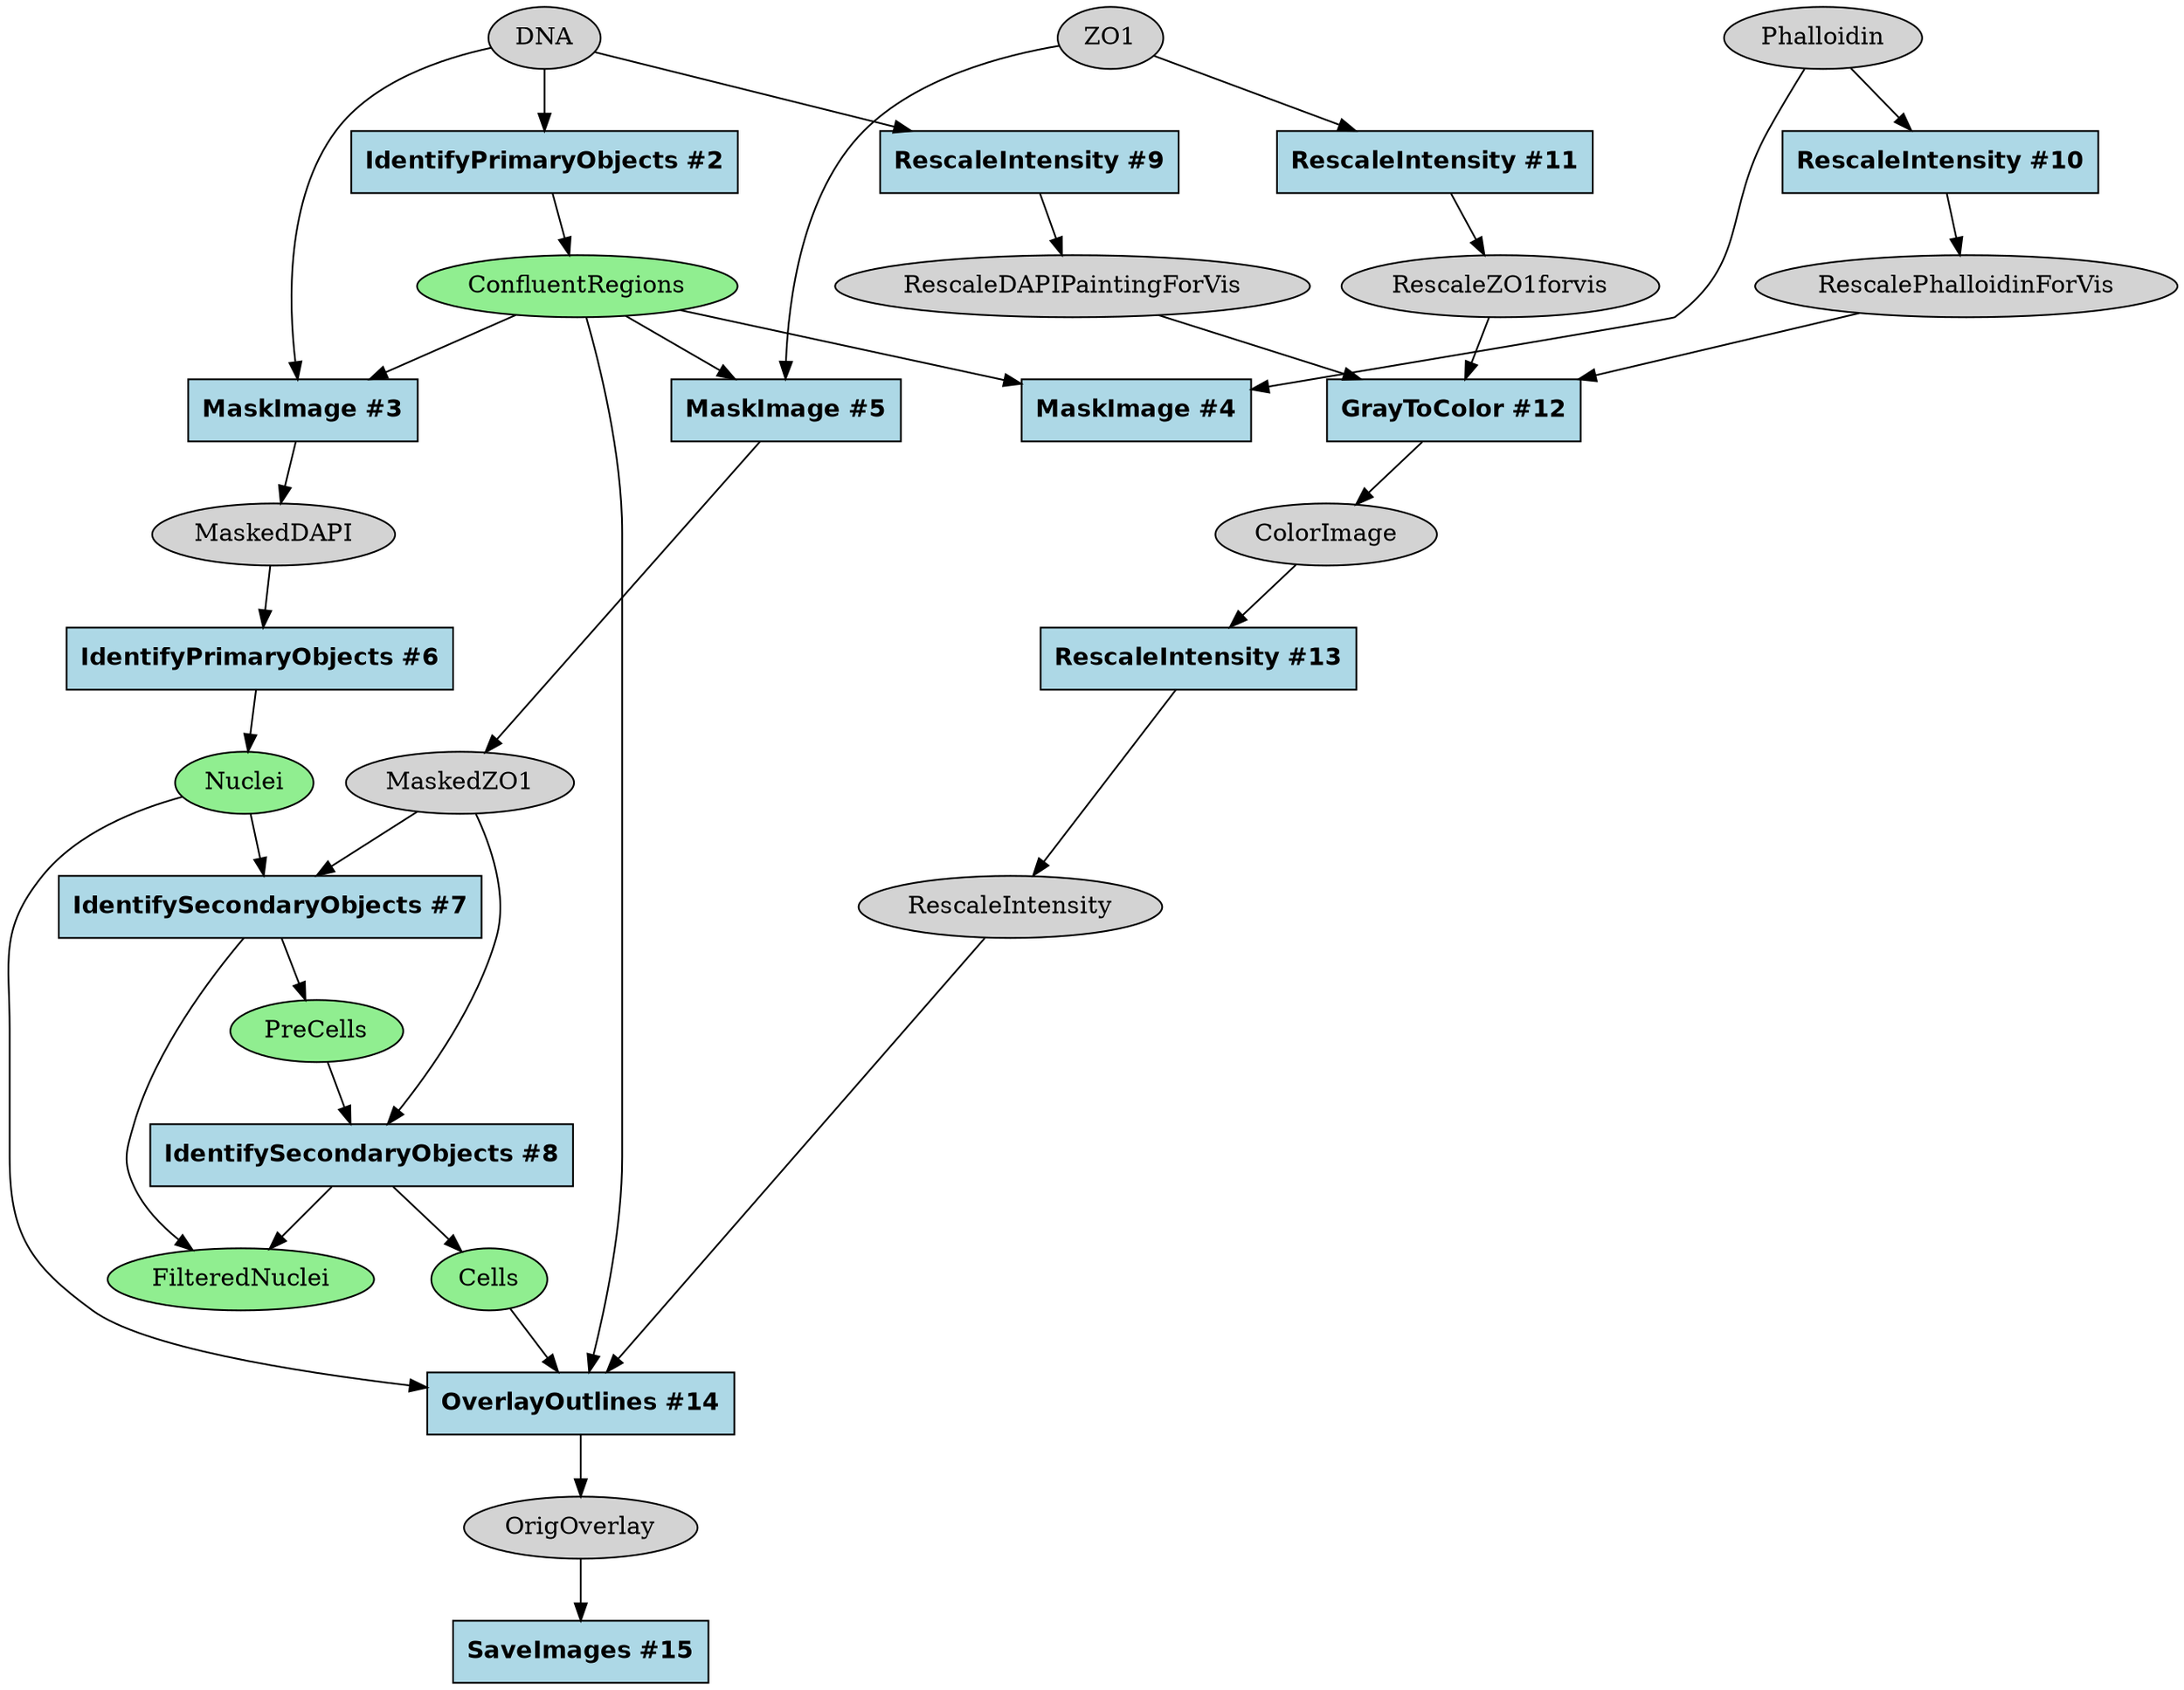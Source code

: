 strict digraph {
GrayToColor_d1a21ac6 [type=module, label="GrayToColor #12", module_name=GrayToColor, module_num=12, original_num=12, stable_id="GrayToColor_d1a21ac6", enabled=True, shape=box, style=filled, fontname="Helvetica-Bold", fillcolor=lightblue];
IdentifyPrimaryObjects_2a46ae0b [type=module, label="IdentifyPrimaryObjects #2", module_name=IdentifyPrimaryObjects, module_num=2, original_num=2, stable_id="IdentifyPrimaryObjects_2a46ae0b", enabled=True, shape=box, style=filled, fontname="Helvetica-Bold", fillcolor=lightblue];
IdentifyPrimaryObjects_4c20beda [type=module, label="IdentifyPrimaryObjects #6", module_name=IdentifyPrimaryObjects, module_num=6, original_num=6, stable_id="IdentifyPrimaryObjects_4c20beda", enabled=True, shape=box, style=filled, fontname="Helvetica-Bold", fillcolor=lightblue];
IdentifySecondaryObjects_7ee30c54 [type=module, label="IdentifySecondaryObjects #8", module_name=IdentifySecondaryObjects, module_num=8, original_num=8, stable_id="IdentifySecondaryObjects_7ee30c54", enabled=True, shape=box, style=filled, fontname="Helvetica-Bold", fillcolor=lightblue];
IdentifySecondaryObjects_e49539f5 [type=module, label="IdentifySecondaryObjects #7", module_name=IdentifySecondaryObjects, module_num=7, original_num=7, stable_id="IdentifySecondaryObjects_e49539f5", enabled=True, shape=box, style=filled, fontname="Helvetica-Bold", fillcolor=lightblue];
MaskImage_15781b3c [type=module, label="MaskImage #4", module_name=MaskImage, module_num=4, original_num=4, stable_id="MaskImage_15781b3c", enabled=True, shape=box, style=filled, fontname="Helvetica-Bold", fillcolor=lightblue];
MaskImage_3d148662 [type=module, label="MaskImage #3", module_name=MaskImage, module_num=3, original_num=3, stable_id="MaskImage_3d148662", enabled=True, shape=box, style=filled, fontname="Helvetica-Bold", fillcolor=lightblue];
MaskImage_6a245811 [type=module, label="MaskImage #5", module_name=MaskImage, module_num=5, original_num=5, stable_id="MaskImage_6a245811", enabled=True, shape=box, style=filled, fontname="Helvetica-Bold", fillcolor=lightblue];
OverlayOutlines_e700eb17 [type=module, label="OverlayOutlines #14", module_name=OverlayOutlines, module_num=14, original_num=14, stable_id="OverlayOutlines_e700eb17", enabled=True, shape=box, style=filled, fontname="Helvetica-Bold", fillcolor=lightblue];
RescaleIntensity_3e52e236 [type=module, label="RescaleIntensity #11", module_name=RescaleIntensity, module_num=11, original_num=11, stable_id="RescaleIntensity_3e52e236", enabled=True, shape=box, style=filled, fontname="Helvetica-Bold", fillcolor=lightblue];
RescaleIntensity_4210b283 [type=module, label="RescaleIntensity #9", module_name=RescaleIntensity, module_num=9, original_num=9, stable_id="RescaleIntensity_4210b283", enabled=True, shape=box, style=filled, fontname="Helvetica-Bold", fillcolor=lightblue];
RescaleIntensity_5d3ba968 [type=module, label="RescaleIntensity #13", module_name=RescaleIntensity, module_num=13, original_num=13, stable_id="RescaleIntensity_5d3ba968", enabled=True, shape=box, style=filled, fontname="Helvetica-Bold", fillcolor=lightblue];
RescaleIntensity_5da0ec4a [type=module, label="RescaleIntensity #10", module_name=RescaleIntensity, module_num=10, original_num=10, stable_id="RescaleIntensity_5da0ec4a", enabled=True, shape=box, style=filled, fontname="Helvetica-Bold", fillcolor=lightblue];
SaveImages_491701a3 [type=module, label="SaveImages #15", module_name=SaveImages, module_num=15, original_num=15, stable_id="SaveImages_491701a3", enabled=True, shape=box, style=filled, fontname="Helvetica-Bold", fillcolor=lightblue];
image__ColorImage [type=image, label=ColorImage, shape=ellipse, style=filled, fillcolor=lightgray];
image__DNA [type=image, label=DNA, shape=ellipse, style=filled, fillcolor=lightgray];
image__MaskedDAPI [type=image, label=MaskedDAPI, shape=ellipse, style=filled, fillcolor=lightgray];
image__MaskedZO1 [type=image, label=MaskedZO1, shape=ellipse, style=filled, fillcolor=lightgray];
image__OrigOverlay [type=image, label=OrigOverlay, shape=ellipse, style=filled, fillcolor=lightgray];
image__Phalloidin [type=image, label=Phalloidin, shape=ellipse, style=filled, fillcolor=lightgray];
image__RescaleDAPIPaintingForVis [type=image, label=RescaleDAPIPaintingForVis, shape=ellipse, style=filled, fillcolor=lightgray];
image__RescaleIntensity [type=image, label=RescaleIntensity, shape=ellipse, style=filled, fillcolor=lightgray];
image__RescalePhalloidinForVis [type=image, label=RescalePhalloidinForVis, shape=ellipse, style=filled, fillcolor=lightgray];
image__RescaleZO1forvis [type=image, label=RescaleZO1forvis, shape=ellipse, style=filled, fillcolor=lightgray];
image__ZO1 [type=image, label=ZO1, shape=ellipse, style=filled, fillcolor=lightgray];
object__Cells [type=object, label=Cells, shape=ellipse, style=filled, fillcolor=lightgreen];
object__ConfluentRegions [type=object, label=ConfluentRegions, shape=ellipse, style=filled, fillcolor=lightgreen];
object__FilteredNuclei [type=object, label=FilteredNuclei, shape=ellipse, style=filled, fillcolor=lightgreen];
object__Nuclei [type=object, label=Nuclei, shape=ellipse, style=filled, fillcolor=lightgreen];
object__PreCells [type=object, label=PreCells, shape=ellipse, style=filled, fillcolor=lightgreen];
GrayToColor_d1a21ac6 -> image__ColorImage [type="image_output"];
IdentifyPrimaryObjects_2a46ae0b -> object__ConfluentRegions [type="object_output"];
IdentifyPrimaryObjects_4c20beda -> object__Nuclei [type="object_output"];
IdentifySecondaryObjects_7ee30c54 -> object__Cells [type="object_output"];
IdentifySecondaryObjects_7ee30c54 -> object__FilteredNuclei [type="object_output"];
IdentifySecondaryObjects_e49539f5 -> object__FilteredNuclei [type="object_output"];
IdentifySecondaryObjects_e49539f5 -> object__PreCells [type="object_output"];
MaskImage_3d148662 -> image__MaskedDAPI [type="image_output"];
MaskImage_6a245811 -> image__MaskedZO1 [type="image_output"];
OverlayOutlines_e700eb17 -> image__OrigOverlay [type="image_output"];
RescaleIntensity_3e52e236 -> image__RescaleZO1forvis [type="image_output"];
RescaleIntensity_4210b283 -> image__RescaleDAPIPaintingForVis [type="image_output"];
RescaleIntensity_5d3ba968 -> image__RescaleIntensity [type="image_output"];
RescaleIntensity_5da0ec4a -> image__RescalePhalloidinForVis [type="image_output"];
image__ColorImage -> RescaleIntensity_5d3ba968 [type="image_input"];
image__DNA -> IdentifyPrimaryObjects_2a46ae0b [type="image_input"];
image__DNA -> MaskImage_3d148662 [type="image_input"];
image__DNA -> RescaleIntensity_4210b283 [type="image_input"];
image__MaskedDAPI -> IdentifyPrimaryObjects_4c20beda [type="image_input"];
image__MaskedZO1 -> IdentifySecondaryObjects_7ee30c54 [type="image_input"];
image__MaskedZO1 -> IdentifySecondaryObjects_e49539f5 [type="image_input"];
image__OrigOverlay -> SaveImages_491701a3 [type="image_input"];
image__Phalloidin -> MaskImage_15781b3c [type="image_input"];
image__Phalloidin -> RescaleIntensity_5da0ec4a [type="image_input"];
image__RescaleDAPIPaintingForVis -> GrayToColor_d1a21ac6 [type="image_input"];
image__RescaleIntensity -> OverlayOutlines_e700eb17 [type="image_input"];
image__RescalePhalloidinForVis -> GrayToColor_d1a21ac6 [type="image_input"];
image__RescaleZO1forvis -> GrayToColor_d1a21ac6 [type="image_input"];
image__ZO1 -> MaskImage_6a245811 [type="image_input"];
image__ZO1 -> RescaleIntensity_3e52e236 [type="image_input"];
object__Cells -> OverlayOutlines_e700eb17 [type="object_input"];
object__ConfluentRegions -> MaskImage_15781b3c [type="object_input"];
object__ConfluentRegions -> MaskImage_3d148662 [type="object_input"];
object__ConfluentRegions -> MaskImage_6a245811 [type="object_input"];
object__ConfluentRegions -> OverlayOutlines_e700eb17 [type="object_input"];
object__Nuclei -> IdentifySecondaryObjects_e49539f5 [type="object_input"];
object__Nuclei -> OverlayOutlines_e700eb17 [type="object_input"];
object__PreCells -> IdentifySecondaryObjects_7ee30c54 [type="object_input"];

  {rank = min; image__DNA; image__Phalloidin; image__ZO1;}
  {rank = max; SaveImages_491701a3;}
}
